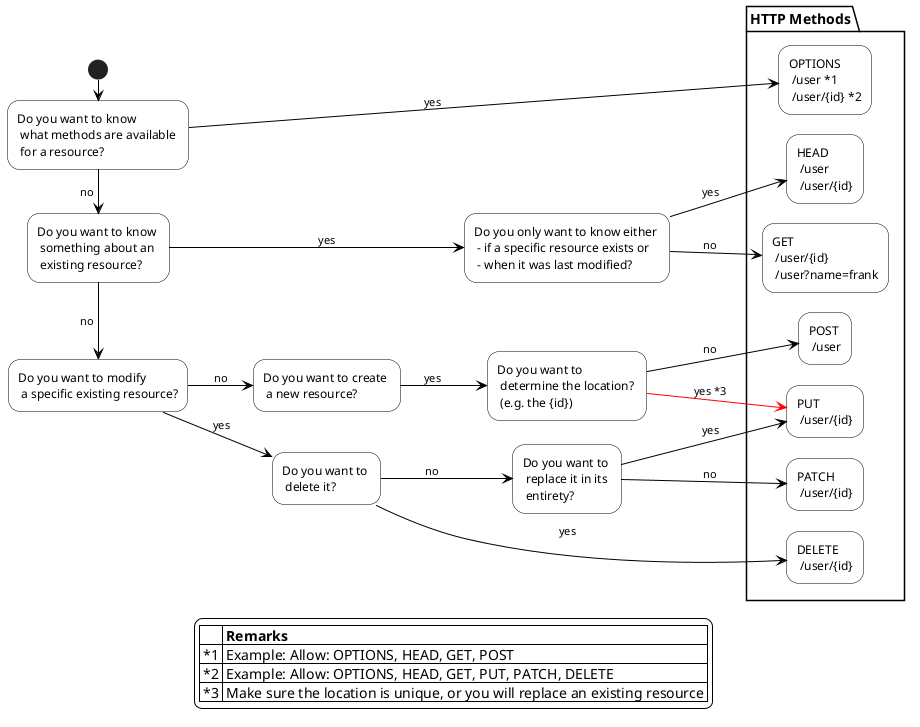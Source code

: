 @startuml

skinparam arrowColor black

skinparam activityBackgroundColor transparent
skinparam legendBackgroundColor transparent
skinparam activityBorderColor black

left to right direction

(*) -> "Do you want to know \n what methods are available \n for a resource?" as Q1
Q1 -> [ no ] "Do you want to know \n something about an \n existing resource?" as Q2
Q2 --> [ yes ] "Do you only want to know either \n - if a specific resource exists or \n - when it was last modified?" as Q3
Q2 -> [ no ] "Do you want to modify \n a specific existing resource?" as Q4
Q4 --> [ yes ] "Do you want to \n delete it?" as Q5
Q5 --> [ no ] "Do you want to \n replace it in its \n entirety?" as Q6
Q4 -> [ no ] "Do you want to create \n a new resource?" as Q7
Q7 --> [ yes ] "Do you want to \n determine the location? \n (e.g. the {id})" as Q8

partition "HTTP Methods" {
    Q1 --> [ yes ] "OPTIONS \n /user *1 \n /user/{id} *2" as OPTIONS
    Q3 --> [ yes ] "HEAD \n /user \n /user/{id}" as HEAD
    Q3 --> [ no ] "GET \n /user/{id} \n /user?name=frank" as GET
    Q5 --> [ yes ] "DELETE \n /user/{id}" as DELETE
    Q6 --> [ yes ] "PUT \n /user/{id}" as PUT
    Q6 --> [ no ] "PATCH \n /user/{id}" as PATCH
    Q8 --> [ no ] "POST \n /user" as POST
    Q8 -[#red]-> [ yes *3 ] PUT
}

legend
|= |= Remarks |
| *1 | Example: Allow: OPTIONS, HEAD, GET, POST |
| *2 | Example: Allow: OPTIONS, HEAD, GET, PUT, PATCH, DELETE |
| *3 | Make sure the location is unique, or you will replace an existing resource |
endlegend

@enduml